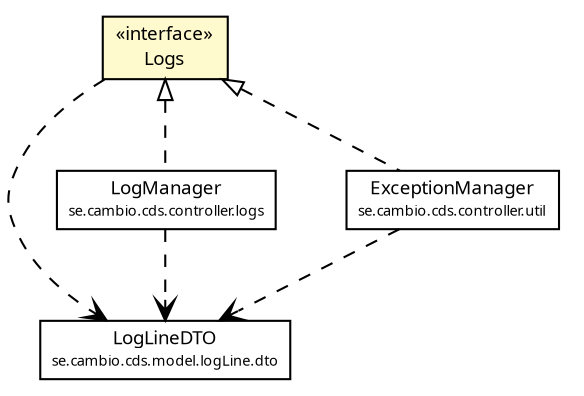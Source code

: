 #!/usr/local/bin/dot
#
# Class diagram 
# Generated by UMLGraph version R5_6 (http://www.umlgraph.org/)
#

digraph G {
	edge [fontname="Trebuchet MS",fontsize=10,labelfontname="Trebuchet MS",labelfontsize=10];
	node [fontname="Trebuchet MS",fontsize=10,shape=plaintext];
	nodesep=0.25;
	ranksep=0.5;
	// se.cambio.cds.model.logLine.dto.LogLineDTO
	c252292 [label=<<table title="se.cambio.cds.model.logLine.dto.LogLineDTO" border="0" cellborder="1" cellspacing="0" cellpadding="2" port="p" href="../../../logLine/dto/LogLineDTO.html">
		<tr><td><table border="0" cellspacing="0" cellpadding="1">
<tr><td align="center" balign="center"><font face="Trebuchet MS"> LogLineDTO </font></td></tr>
<tr><td align="center" balign="center"><font face="Trebuchet MS" point-size="7.0"> se.cambio.cds.model.logLine.dto </font></td></tr>
		</table></td></tr>
		</table>>, URL="../../../logLine/dto/LogLineDTO.html", fontname="Trebuchet MS", fontcolor="black", fontsize=9.0];
	// se.cambio.cds.controller.logs.LogManager
	c252444 [label=<<table title="se.cambio.cds.controller.logs.LogManager" border="0" cellborder="1" cellspacing="0" cellpadding="2" port="p" href="../../../../controller/logs/LogManager.html">
		<tr><td><table border="0" cellspacing="0" cellpadding="1">
<tr><td align="center" balign="center"><font face="Trebuchet MS"> LogManager </font></td></tr>
<tr><td align="center" balign="center"><font face="Trebuchet MS" point-size="7.0"> se.cambio.cds.controller.logs </font></td></tr>
		</table></td></tr>
		</table>>, URL="../../../../controller/logs/LogManager.html", fontname="Trebuchet MS", fontcolor="black", fontsize=9.0];
	// se.cambio.cds.controller.util.ExceptionManager
	c252451 [label=<<table title="se.cambio.cds.controller.util.ExceptionManager" border="0" cellborder="1" cellspacing="0" cellpadding="2" port="p" href="../../../../controller/util/ExceptionManager.html">
		<tr><td><table border="0" cellspacing="0" cellpadding="1">
<tr><td align="center" balign="center"><font face="Trebuchet MS"> ExceptionManager </font></td></tr>
<tr><td align="center" balign="center"><font face="Trebuchet MS" point-size="7.0"> se.cambio.cds.controller.util </font></td></tr>
		</table></td></tr>
		</table>>, URL="../../../../controller/util/ExceptionManager.html", fontname="Trebuchet MS", fontcolor="black", fontsize=9.0];
	// se.cambio.cds.model.facade.administration.interfaces.Logs
	c252455 [label=<<table title="se.cambio.cds.model.facade.administration.interfaces.Logs" border="0" cellborder="1" cellspacing="0" cellpadding="2" port="p" bgcolor="lemonChiffon" href="./Logs.html">
		<tr><td><table border="0" cellspacing="0" cellpadding="1">
<tr><td align="center" balign="center"> &#171;interface&#187; </td></tr>
<tr><td align="center" balign="center"><font face="Trebuchet MS"> Logs </font></td></tr>
		</table></td></tr>
		</table>>, URL="./Logs.html", fontname="Trebuchet MS", fontcolor="black", fontsize=9.0];
	//se.cambio.cds.controller.logs.LogManager implements se.cambio.cds.model.facade.administration.interfaces.Logs
	c252455:p -> c252444:p [dir=back,arrowtail=empty,style=dashed];
	//se.cambio.cds.controller.util.ExceptionManager implements se.cambio.cds.model.facade.administration.interfaces.Logs
	c252455:p -> c252451:p [dir=back,arrowtail=empty,style=dashed];
	// se.cambio.cds.controller.logs.LogManager DEPEND se.cambio.cds.model.logLine.dto.LogLineDTO
	c252444:p -> c252292:p [taillabel="", label="", headlabel="", fontname="Trebuchet MS", fontcolor="black", fontsize=10.0, color="black", arrowhead=open, style=dashed];
	// se.cambio.cds.controller.util.ExceptionManager DEPEND se.cambio.cds.model.logLine.dto.LogLineDTO
	c252451:p -> c252292:p [taillabel="", label="", headlabel="", fontname="Trebuchet MS", fontcolor="black", fontsize=10.0, color="black", arrowhead=open, style=dashed];
	// se.cambio.cds.model.facade.administration.interfaces.Logs DEPEND se.cambio.cds.model.logLine.dto.LogLineDTO
	c252455:p -> c252292:p [taillabel="", label="", headlabel="", fontname="Trebuchet MS", fontcolor="black", fontsize=10.0, color="black", arrowhead=open, style=dashed];
}

